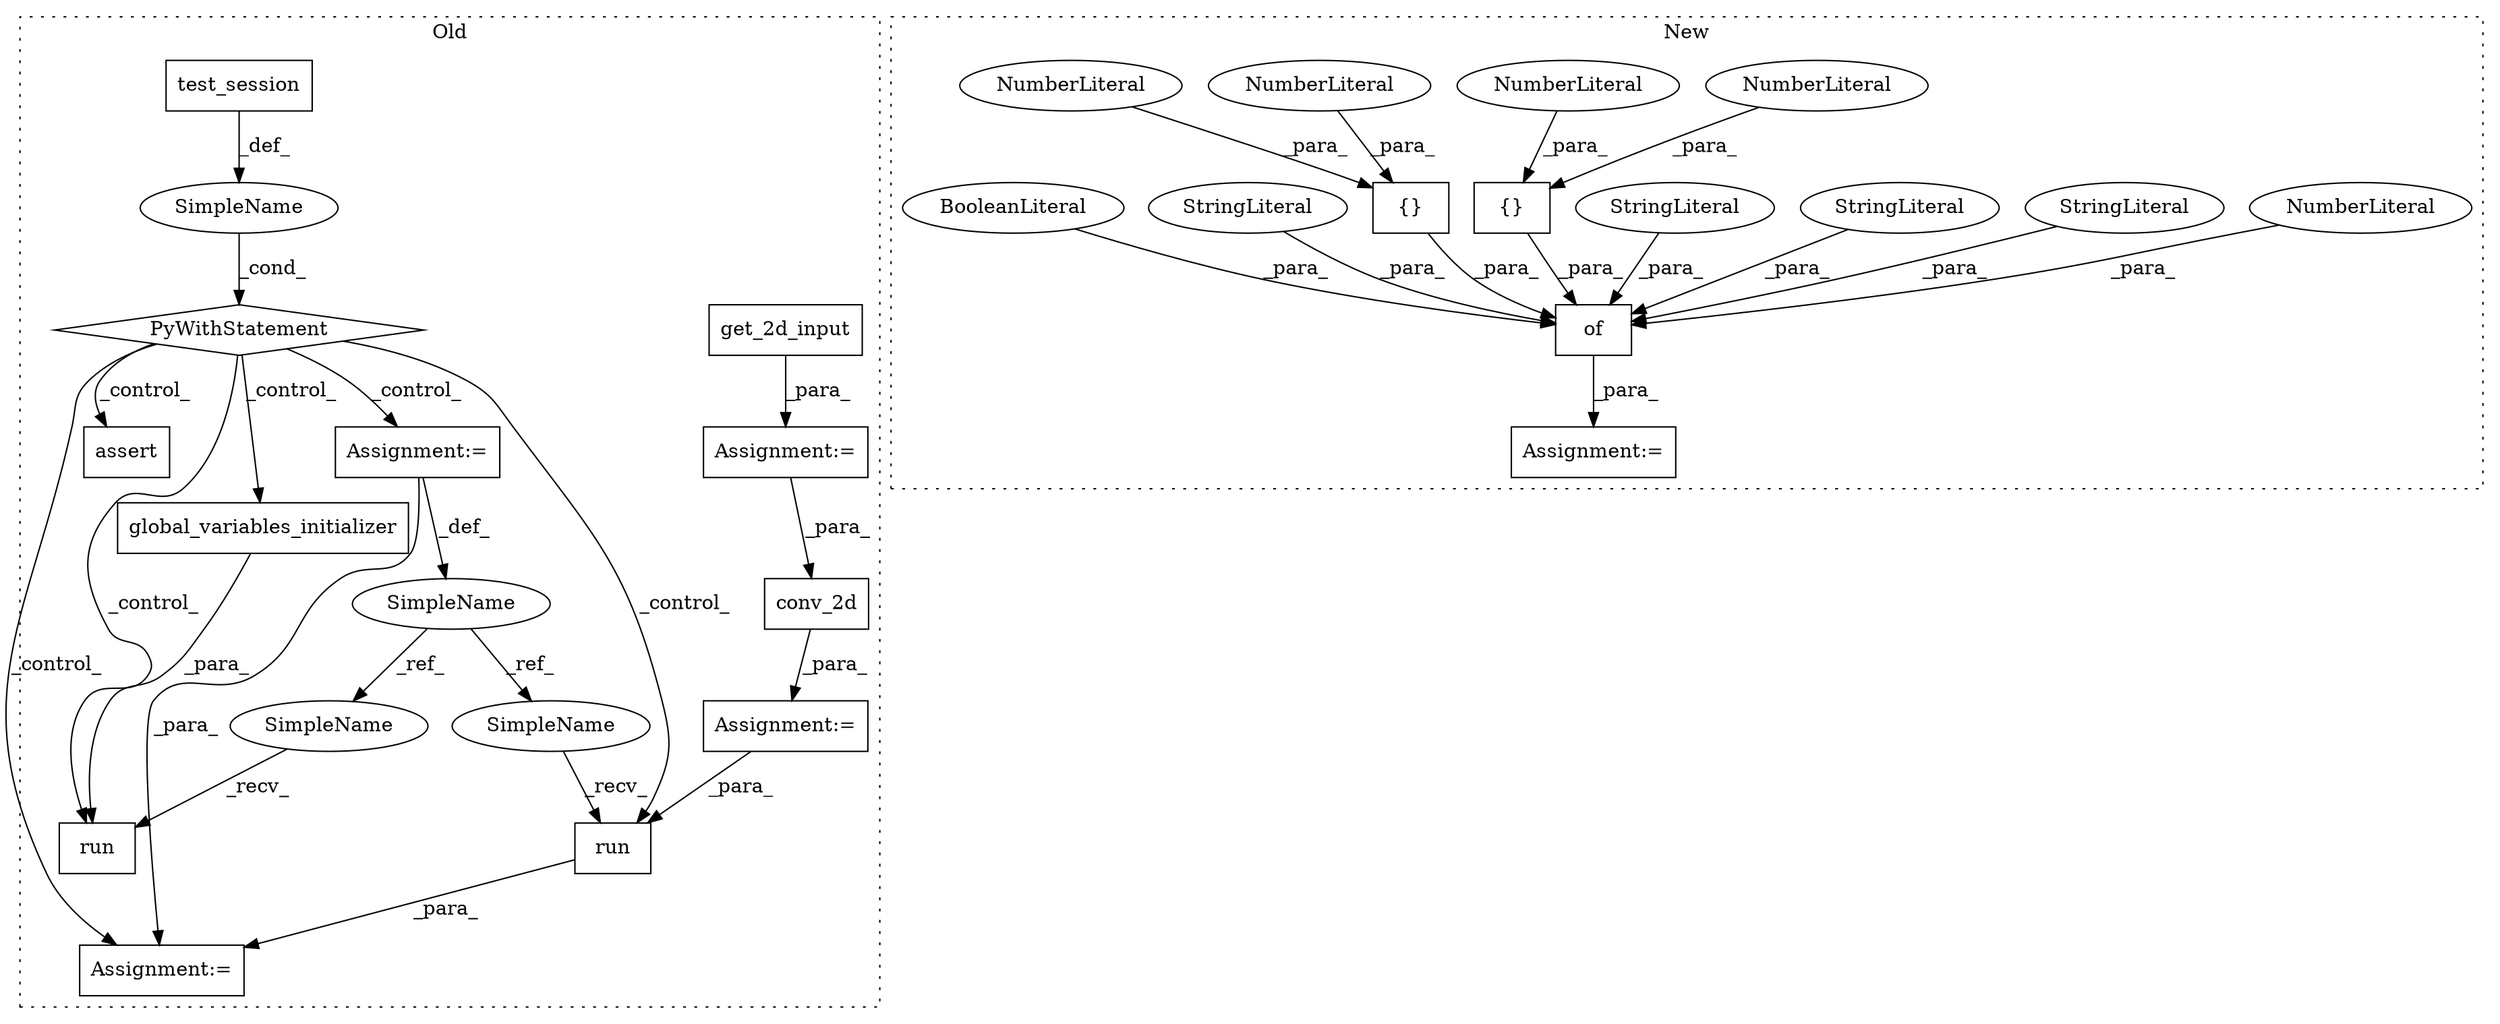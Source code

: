 digraph G {
subgraph cluster0 {
1 [label="conv_2d" a="32" s="9944,9956" l="8,1" shape="box"];
4 [label="get_2d_input" a="32" s="9859" l="14" shape="box"];
5 [label="run" a="32" s="10109,10124" l="4,1" shape="box"];
6 [label="SimpleName" a="42" s="" l="" shape="ellipse"];
7 [label="PyWithStatement" a="104" s="9983,10012" l="10,2" shape="diamond"];
8 [label="run" a="32" s="10043,10088" l="4,1" shape="box"];
9 [label="SimpleName" a="42" s="10026" l="4" shape="ellipse"];
13 [label="test_session" a="32" s="9998" l="14" shape="box"];
14 [label="global_variables_initializer" a="32" s="10058" l="30" shape="box"];
15 [label="assert" a="32" s="10138,10220" l="22,1" shape="box"];
16 [label="Assignment:=" a="7" s="9943" l="1" shape="box"];
18 [label="Assignment:=" a="7" s="10103" l="1" shape="box"];
19 [label="Assignment:=" a="7" s="9853" l="1" shape="box"];
20 [label="Assignment:=" a="7" s="10026" l="4" shape="box"];
29 [label="SimpleName" a="42" s="10038" l="4" shape="ellipse"];
30 [label="SimpleName" a="42" s="10104" l="4" shape="ellipse"];
label = "Old";
style="dotted";
}
subgraph cluster1 {
2 [label="of" a="32" s="9017,9124" l="3,1" shape="box"];
3 [label="NumberLiteral" a="34" s="9036" l="2" shape="ellipse"];
10 [label="StringLiteral" a="45" s="9109" l="9" shape="ellipse"];
11 [label="StringLiteral" a="45" s="9039" l="13" shape="ellipse"];
12 [label="StringLiteral" a="45" s="9020" l="15" shape="ellipse"];
17 [label="Assignment:=" a="7" s="9012" l="1" shape="box"];
21 [label="{}" a="4" s="9086,9090" l="1,1" shape="box"];
22 [label="NumberLiteral" a="34" s="9089" l="1" shape="ellipse"];
23 [label="NumberLiteral" a="34" s="9087" l="1" shape="ellipse"];
24 [label="{}" a="4" s="9062,9066" l="1,1" shape="box"];
25 [label="NumberLiteral" a="34" s="9065" l="1" shape="ellipse"];
26 [label="NumberLiteral" a="34" s="9063" l="1" shape="ellipse"];
27 [label="StringLiteral" a="45" s="9068" l="8" shape="ellipse"];
28 [label="BooleanLiteral" a="9" s="9119" l="5" shape="ellipse"];
label = "New";
style="dotted";
}
1 -> 16 [label="_para_"];
2 -> 17 [label="_para_"];
3 -> 2 [label="_para_"];
4 -> 19 [label="_para_"];
5 -> 18 [label="_para_"];
6 -> 7 [label="_cond_"];
7 -> 5 [label="_control_"];
7 -> 20 [label="_control_"];
7 -> 8 [label="_control_"];
7 -> 18 [label="_control_"];
7 -> 15 [label="_control_"];
7 -> 14 [label="_control_"];
9 -> 30 [label="_ref_"];
9 -> 29 [label="_ref_"];
10 -> 2 [label="_para_"];
11 -> 2 [label="_para_"];
12 -> 2 [label="_para_"];
13 -> 6 [label="_def_"];
14 -> 8 [label="_para_"];
16 -> 5 [label="_para_"];
19 -> 1 [label="_para_"];
20 -> 18 [label="_para_"];
20 -> 9 [label="_def_"];
21 -> 2 [label="_para_"];
22 -> 21 [label="_para_"];
23 -> 21 [label="_para_"];
24 -> 2 [label="_para_"];
25 -> 24 [label="_para_"];
26 -> 24 [label="_para_"];
27 -> 2 [label="_para_"];
28 -> 2 [label="_para_"];
29 -> 8 [label="_recv_"];
30 -> 5 [label="_recv_"];
}